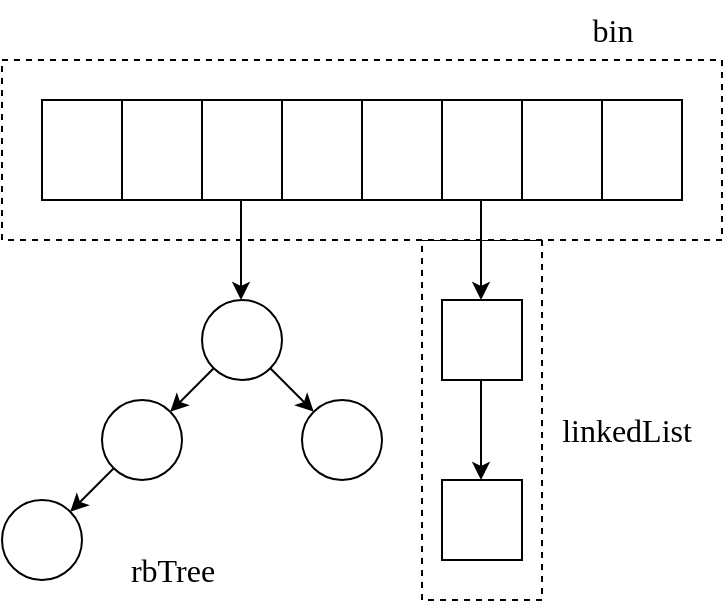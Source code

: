 <mxfile version="21.2.8" type="device">
  <diagram name="Page-1" id="RIBMvs5KhZaaftgE5mCQ">
    <mxGraphModel dx="1106" dy="670" grid="1" gridSize="10" guides="1" tooltips="1" connect="1" arrows="1" fold="1" page="1" pageScale="1" pageWidth="827" pageHeight="1169" math="0" shadow="0">
      <root>
        <mxCell id="0" />
        <mxCell id="1" parent="0" />
        <mxCell id="afyKtGqutZ8LiKMG-EcP-29" value="" style="rounded=0;whiteSpace=wrap;html=1;dashed=1;strokeWidth=1;" vertex="1" parent="1">
          <mxGeometry x="310" y="350" width="60" height="180" as="geometry" />
        </mxCell>
        <mxCell id="afyKtGqutZ8LiKMG-EcP-25" value="" style="rounded=0;whiteSpace=wrap;html=1;dashed=1;strokeWidth=1;" vertex="1" parent="1">
          <mxGeometry x="100" y="260" width="360" height="90" as="geometry" />
        </mxCell>
        <mxCell id="afyKtGqutZ8LiKMG-EcP-1" value="" style="rounded=0;whiteSpace=wrap;html=1;" vertex="1" parent="1">
          <mxGeometry x="120" y="280" width="40" height="50" as="geometry" />
        </mxCell>
        <mxCell id="afyKtGqutZ8LiKMG-EcP-2" value="" style="rounded=0;whiteSpace=wrap;html=1;" vertex="1" parent="1">
          <mxGeometry x="160" y="280" width="40" height="50" as="geometry" />
        </mxCell>
        <mxCell id="afyKtGqutZ8LiKMG-EcP-3" value="" style="rounded=0;whiteSpace=wrap;html=1;" vertex="1" parent="1">
          <mxGeometry x="200" y="280" width="40" height="50" as="geometry" />
        </mxCell>
        <mxCell id="afyKtGqutZ8LiKMG-EcP-4" value="" style="rounded=0;whiteSpace=wrap;html=1;" vertex="1" parent="1">
          <mxGeometry x="240" y="280" width="40" height="50" as="geometry" />
        </mxCell>
        <mxCell id="afyKtGqutZ8LiKMG-EcP-5" value="" style="rounded=0;whiteSpace=wrap;html=1;" vertex="1" parent="1">
          <mxGeometry x="280" y="280" width="40" height="50" as="geometry" />
        </mxCell>
        <mxCell id="afyKtGqutZ8LiKMG-EcP-6" value="" style="rounded=0;whiteSpace=wrap;html=1;" vertex="1" parent="1">
          <mxGeometry x="400" y="280" width="40" height="50" as="geometry" />
        </mxCell>
        <mxCell id="afyKtGqutZ8LiKMG-EcP-7" value="" style="rounded=0;whiteSpace=wrap;html=1;" vertex="1" parent="1">
          <mxGeometry x="360" y="280" width="40" height="50" as="geometry" />
        </mxCell>
        <mxCell id="afyKtGqutZ8LiKMG-EcP-8" value="" style="rounded=0;whiteSpace=wrap;html=1;" vertex="1" parent="1">
          <mxGeometry x="320" y="280" width="40" height="50" as="geometry" />
        </mxCell>
        <mxCell id="afyKtGqutZ8LiKMG-EcP-9" value="" style="ellipse;whiteSpace=wrap;html=1;aspect=fixed;" vertex="1" parent="1">
          <mxGeometry x="200" y="380" width="40" height="40" as="geometry" />
        </mxCell>
        <mxCell id="afyKtGqutZ8LiKMG-EcP-10" value="" style="endArrow=classic;html=1;rounded=0;" edge="1" parent="1">
          <mxGeometry width="50" height="50" relative="1" as="geometry">
            <mxPoint x="219.5" y="330" as="sourcePoint" />
            <mxPoint x="219.5" y="380" as="targetPoint" />
          </mxGeometry>
        </mxCell>
        <mxCell id="afyKtGqutZ8LiKMG-EcP-11" value="" style="ellipse;whiteSpace=wrap;html=1;aspect=fixed;" vertex="1" parent="1">
          <mxGeometry x="150" y="430" width="40" height="40" as="geometry" />
        </mxCell>
        <mxCell id="afyKtGqutZ8LiKMG-EcP-12" value="" style="ellipse;whiteSpace=wrap;html=1;aspect=fixed;" vertex="1" parent="1">
          <mxGeometry x="250" y="430" width="40" height="40" as="geometry" />
        </mxCell>
        <mxCell id="afyKtGqutZ8LiKMG-EcP-13" value="" style="endArrow=classic;html=1;rounded=0;exitX=0;exitY=1;exitDx=0;exitDy=0;entryX=1;entryY=0;entryDx=0;entryDy=0;" edge="1" parent="1" source="afyKtGqutZ8LiKMG-EcP-9" target="afyKtGqutZ8LiKMG-EcP-11">
          <mxGeometry width="50" height="50" relative="1" as="geometry">
            <mxPoint x="430" y="370" as="sourcePoint" />
            <mxPoint x="480" y="320" as="targetPoint" />
          </mxGeometry>
        </mxCell>
        <mxCell id="afyKtGqutZ8LiKMG-EcP-14" value="" style="endArrow=classic;html=1;rounded=0;exitX=1;exitY=1;exitDx=0;exitDy=0;entryX=0;entryY=0;entryDx=0;entryDy=0;" edge="1" parent="1" source="afyKtGqutZ8LiKMG-EcP-9" target="afyKtGqutZ8LiKMG-EcP-12">
          <mxGeometry width="50" height="50" relative="1" as="geometry">
            <mxPoint x="430" y="370" as="sourcePoint" />
            <mxPoint x="480" y="320" as="targetPoint" />
          </mxGeometry>
        </mxCell>
        <mxCell id="afyKtGqutZ8LiKMG-EcP-15" value="" style="rounded=0;whiteSpace=wrap;html=1;" vertex="1" parent="1">
          <mxGeometry x="320" y="380" width="40" height="40" as="geometry" />
        </mxCell>
        <mxCell id="afyKtGqutZ8LiKMG-EcP-16" value="" style="endArrow=classic;html=1;rounded=0;" edge="1" parent="1">
          <mxGeometry width="50" height="50" relative="1" as="geometry">
            <mxPoint x="339.5" y="330" as="sourcePoint" />
            <mxPoint x="339.5" y="380" as="targetPoint" />
          </mxGeometry>
        </mxCell>
        <mxCell id="afyKtGqutZ8LiKMG-EcP-17" value="" style="rounded=0;whiteSpace=wrap;html=1;" vertex="1" parent="1">
          <mxGeometry x="320" y="470" width="40" height="40" as="geometry" />
        </mxCell>
        <mxCell id="afyKtGqutZ8LiKMG-EcP-18" value="" style="endArrow=classic;html=1;rounded=0;" edge="1" parent="1">
          <mxGeometry width="50" height="50" relative="1" as="geometry">
            <mxPoint x="339.5" y="420" as="sourcePoint" />
            <mxPoint x="339.5" y="470" as="targetPoint" />
          </mxGeometry>
        </mxCell>
        <mxCell id="afyKtGqutZ8LiKMG-EcP-21" value="" style="ellipse;whiteSpace=wrap;html=1;aspect=fixed;" vertex="1" parent="1">
          <mxGeometry x="100" y="480" width="40" height="40" as="geometry" />
        </mxCell>
        <mxCell id="afyKtGqutZ8LiKMG-EcP-22" value="" style="endArrow=classic;html=1;rounded=0;exitX=0;exitY=1;exitDx=0;exitDy=0;entryX=1;entryY=0;entryDx=0;entryDy=0;" edge="1" parent="1" target="afyKtGqutZ8LiKMG-EcP-21">
          <mxGeometry width="50" height="50" relative="1" as="geometry">
            <mxPoint x="156" y="464" as="sourcePoint" />
            <mxPoint x="430" y="370" as="targetPoint" />
          </mxGeometry>
        </mxCell>
        <mxCell id="afyKtGqutZ8LiKMG-EcP-26" value="&lt;font style=&quot;font-size: 16px;&quot; face=&quot;Verdana&quot;&gt;bin&lt;/font&gt;" style="text;html=1;align=center;verticalAlign=middle;resizable=0;points=[];autosize=1;strokeColor=none;fillColor=none;" vertex="1" parent="1">
          <mxGeometry x="380" y="230" width="50" height="30" as="geometry" />
        </mxCell>
        <mxCell id="afyKtGqutZ8LiKMG-EcP-27" value="&lt;font style=&quot;font-size: 16px;&quot; face=&quot;Verdana&quot;&gt;rbTree&lt;/font&gt;" style="text;html=1;align=center;verticalAlign=middle;resizable=0;points=[];autosize=1;strokeColor=none;fillColor=none;" vertex="1" parent="1">
          <mxGeometry x="150" y="500" width="70" height="30" as="geometry" />
        </mxCell>
        <mxCell id="afyKtGqutZ8LiKMG-EcP-28" value="&lt;font style=&quot;font-size: 16px;&quot; face=&quot;Verdana&quot;&gt;linkedList&lt;/font&gt;" style="text;html=1;align=center;verticalAlign=middle;resizable=0;points=[];autosize=1;strokeColor=none;fillColor=none;" vertex="1" parent="1">
          <mxGeometry x="362" y="430" width="100" height="30" as="geometry" />
        </mxCell>
      </root>
    </mxGraphModel>
  </diagram>
</mxfile>
